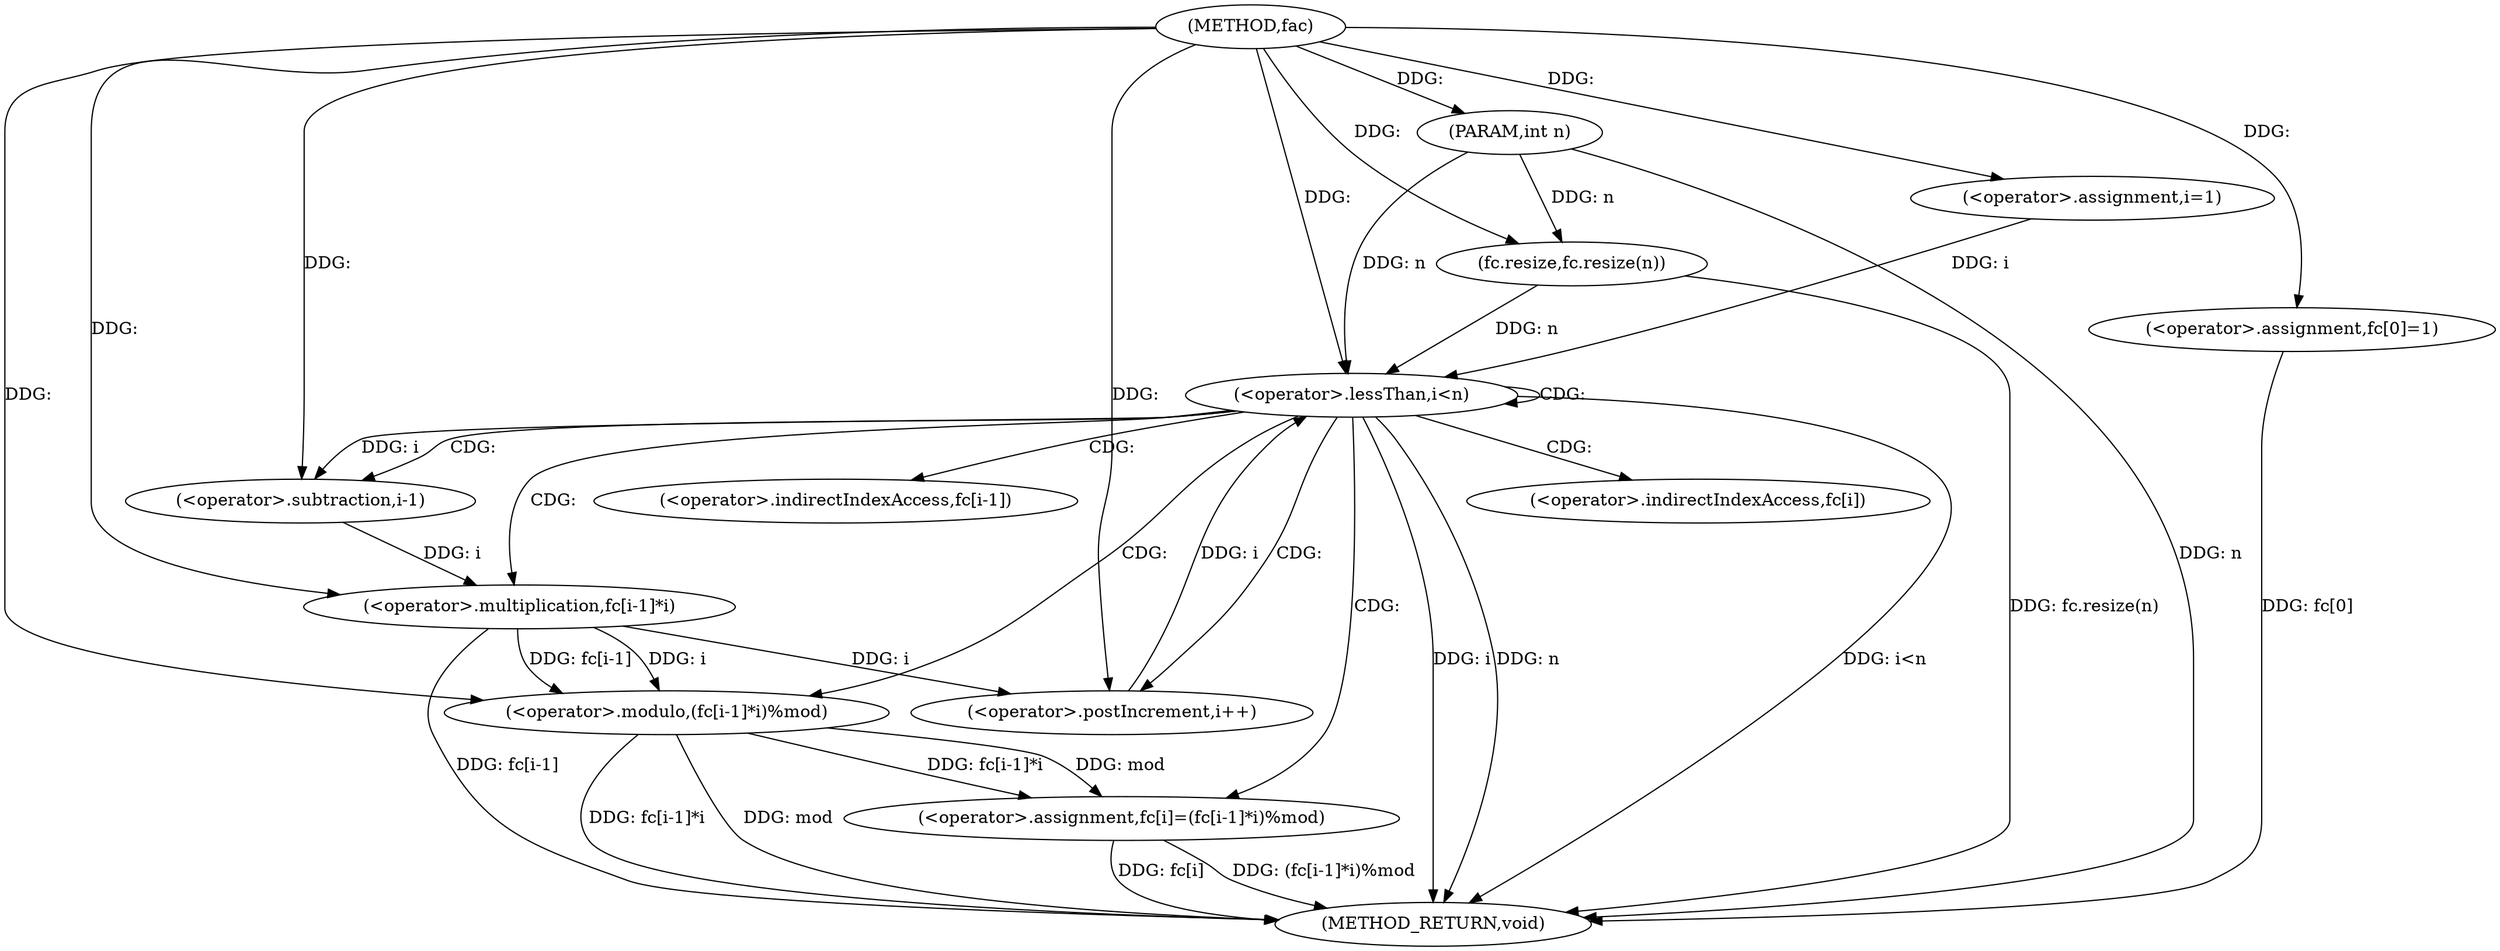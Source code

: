 digraph "fac" {  
"1000247" [label = "(METHOD,fac)" ]
"1000281" [label = "(METHOD_RETURN,void)" ]
"1000248" [label = "(PARAM,int n)" ]
"1000250" [label = "(fc.resize,fc.resize(n))" ]
"1000252" [label = "(<operator>.assignment,fc[0]=1)" ]
"1000259" [label = "(<operator>.assignment,i=1)" ]
"1000262" [label = "(<operator>.lessThan,i<n)" ]
"1000265" [label = "(<operator>.postIncrement,i++)" ]
"1000268" [label = "(<operator>.assignment,fc[i]=(fc[i-1]*i)%mod)" ]
"1000272" [label = "(<operator>.modulo,(fc[i-1]*i)%mod)" ]
"1000273" [label = "(<operator>.multiplication,fc[i-1]*i)" ]
"1000276" [label = "(<operator>.subtraction,i-1)" ]
"1000269" [label = "(<operator>.indirectIndexAccess,fc[i])" ]
"1000274" [label = "(<operator>.indirectIndexAccess,fc[i-1])" ]
  "1000248" -> "1000281"  [ label = "DDG: n"] 
  "1000250" -> "1000281"  [ label = "DDG: fc.resize(n)"] 
  "1000252" -> "1000281"  [ label = "DDG: fc[0]"] 
  "1000262" -> "1000281"  [ label = "DDG: i"] 
  "1000262" -> "1000281"  [ label = "DDG: n"] 
  "1000262" -> "1000281"  [ label = "DDG: i<n"] 
  "1000268" -> "1000281"  [ label = "DDG: fc[i]"] 
  "1000273" -> "1000281"  [ label = "DDG: fc[i-1]"] 
  "1000272" -> "1000281"  [ label = "DDG: fc[i-1]*i"] 
  "1000268" -> "1000281"  [ label = "DDG: (fc[i-1]*i)%mod"] 
  "1000272" -> "1000281"  [ label = "DDG: mod"] 
  "1000247" -> "1000248"  [ label = "DDG: "] 
  "1000247" -> "1000252"  [ label = "DDG: "] 
  "1000248" -> "1000250"  [ label = "DDG: n"] 
  "1000247" -> "1000250"  [ label = "DDG: "] 
  "1000247" -> "1000259"  [ label = "DDG: "] 
  "1000259" -> "1000262"  [ label = "DDG: i"] 
  "1000265" -> "1000262"  [ label = "DDG: i"] 
  "1000247" -> "1000262"  [ label = "DDG: "] 
  "1000250" -> "1000262"  [ label = "DDG: n"] 
  "1000248" -> "1000262"  [ label = "DDG: n"] 
  "1000273" -> "1000265"  [ label = "DDG: i"] 
  "1000247" -> "1000265"  [ label = "DDG: "] 
  "1000272" -> "1000268"  [ label = "DDG: fc[i-1]*i"] 
  "1000272" -> "1000268"  [ label = "DDG: mod"] 
  "1000273" -> "1000272"  [ label = "DDG: fc[i-1]"] 
  "1000273" -> "1000272"  [ label = "DDG: i"] 
  "1000247" -> "1000272"  [ label = "DDG: "] 
  "1000276" -> "1000273"  [ label = "DDG: i"] 
  "1000247" -> "1000273"  [ label = "DDG: "] 
  "1000262" -> "1000276"  [ label = "DDG: i"] 
  "1000247" -> "1000276"  [ label = "DDG: "] 
  "1000262" -> "1000262"  [ label = "CDG: "] 
  "1000262" -> "1000276"  [ label = "CDG: "] 
  "1000262" -> "1000272"  [ label = "CDG: "] 
  "1000262" -> "1000273"  [ label = "CDG: "] 
  "1000262" -> "1000269"  [ label = "CDG: "] 
  "1000262" -> "1000274"  [ label = "CDG: "] 
  "1000262" -> "1000265"  [ label = "CDG: "] 
  "1000262" -> "1000268"  [ label = "CDG: "] 
}
